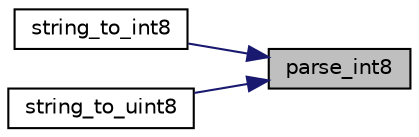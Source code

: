 digraph "parse_int8"
{
 // LATEX_PDF_SIZE
  edge [fontname="Helvetica",fontsize="10",labelfontname="Helvetica",labelfontsize="10"];
  node [fontname="Helvetica",fontsize="10",shape=record];
  rankdir="RL";
  Node1 [label="parse_int8",height=0.2,width=0.4,color="black", fillcolor="grey75", style="filled", fontcolor="black",tooltip="convert a number in string to TDS_INT8"];
  Node1 -> Node2 [dir="back",color="midnightblue",fontsize="10",style="solid",fontname="Helvetica"];
  Node2 [label="string_to_int8",height=0.2,width=0.4,color="black", fillcolor="white", style="filled",URL="$a00560.html#ga933f87cca76156648e91f472650b98f3",tooltip="convert a number in string to TDS_INT8"];
  Node1 -> Node3 [dir="back",color="midnightblue",fontsize="10",style="solid",fontname="Helvetica"];
  Node3 [label="string_to_uint8",height=0.2,width=0.4,color="black", fillcolor="white", style="filled",URL="$a00560.html#gae8e173a9f8d2e3f152ada9f48d3d5f28",tooltip="convert a number in string to TDS_UINT8"];
}
